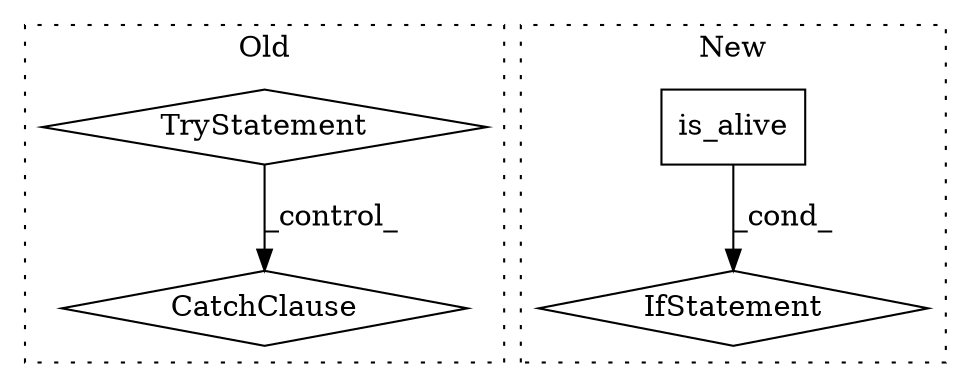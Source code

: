 digraph G {
subgraph cluster0 {
1 [label="TryStatement" a="54" s="5197" l="4" shape="diamond"];
3 [label="CatchClause" a="12" s="5400,5443" l="13,2" shape="diamond"];
label = "Old";
style="dotted";
}
subgraph cluster1 {
2 [label="is_alive" a="32" s="2560" l="10" shape="box"];
4 [label="IfStatement" a="25" s="2548,2570" l="4,2" shape="diamond"];
label = "New";
style="dotted";
}
1 -> 3 [label="_control_"];
2 -> 4 [label="_cond_"];
}